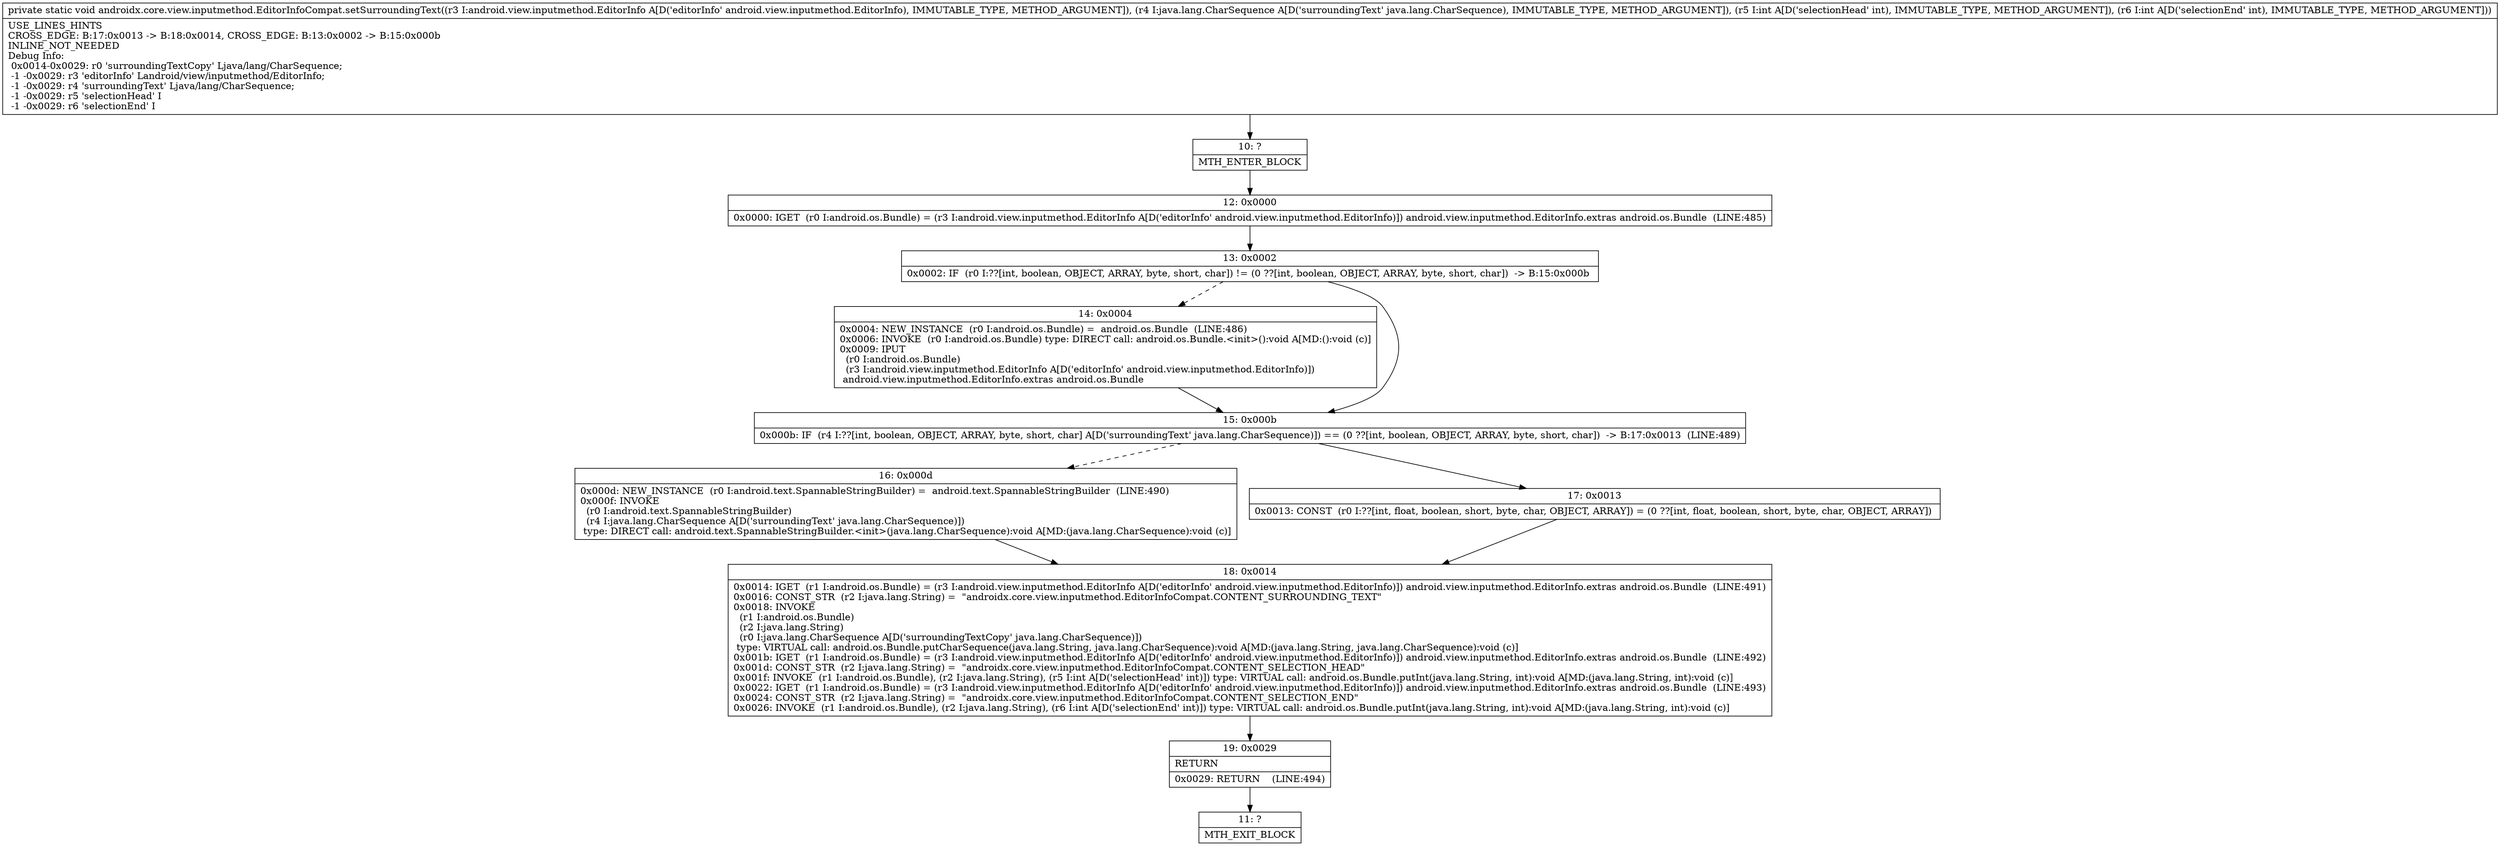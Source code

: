 digraph "CFG forandroidx.core.view.inputmethod.EditorInfoCompat.setSurroundingText(Landroid\/view\/inputmethod\/EditorInfo;Ljava\/lang\/CharSequence;II)V" {
Node_10 [shape=record,label="{10\:\ ?|MTH_ENTER_BLOCK\l}"];
Node_12 [shape=record,label="{12\:\ 0x0000|0x0000: IGET  (r0 I:android.os.Bundle) = (r3 I:android.view.inputmethod.EditorInfo A[D('editorInfo' android.view.inputmethod.EditorInfo)]) android.view.inputmethod.EditorInfo.extras android.os.Bundle  (LINE:485)\l}"];
Node_13 [shape=record,label="{13\:\ 0x0002|0x0002: IF  (r0 I:??[int, boolean, OBJECT, ARRAY, byte, short, char]) != (0 ??[int, boolean, OBJECT, ARRAY, byte, short, char])  \-\> B:15:0x000b \l}"];
Node_14 [shape=record,label="{14\:\ 0x0004|0x0004: NEW_INSTANCE  (r0 I:android.os.Bundle) =  android.os.Bundle  (LINE:486)\l0x0006: INVOKE  (r0 I:android.os.Bundle) type: DIRECT call: android.os.Bundle.\<init\>():void A[MD:():void (c)]\l0x0009: IPUT  \l  (r0 I:android.os.Bundle)\l  (r3 I:android.view.inputmethod.EditorInfo A[D('editorInfo' android.view.inputmethod.EditorInfo)])\l android.view.inputmethod.EditorInfo.extras android.os.Bundle \l}"];
Node_15 [shape=record,label="{15\:\ 0x000b|0x000b: IF  (r4 I:??[int, boolean, OBJECT, ARRAY, byte, short, char] A[D('surroundingText' java.lang.CharSequence)]) == (0 ??[int, boolean, OBJECT, ARRAY, byte, short, char])  \-\> B:17:0x0013  (LINE:489)\l}"];
Node_16 [shape=record,label="{16\:\ 0x000d|0x000d: NEW_INSTANCE  (r0 I:android.text.SpannableStringBuilder) =  android.text.SpannableStringBuilder  (LINE:490)\l0x000f: INVOKE  \l  (r0 I:android.text.SpannableStringBuilder)\l  (r4 I:java.lang.CharSequence A[D('surroundingText' java.lang.CharSequence)])\l type: DIRECT call: android.text.SpannableStringBuilder.\<init\>(java.lang.CharSequence):void A[MD:(java.lang.CharSequence):void (c)]\l}"];
Node_18 [shape=record,label="{18\:\ 0x0014|0x0014: IGET  (r1 I:android.os.Bundle) = (r3 I:android.view.inputmethod.EditorInfo A[D('editorInfo' android.view.inputmethod.EditorInfo)]) android.view.inputmethod.EditorInfo.extras android.os.Bundle  (LINE:491)\l0x0016: CONST_STR  (r2 I:java.lang.String) =  \"androidx.core.view.inputmethod.EditorInfoCompat.CONTENT_SURROUNDING_TEXT\" \l0x0018: INVOKE  \l  (r1 I:android.os.Bundle)\l  (r2 I:java.lang.String)\l  (r0 I:java.lang.CharSequence A[D('surroundingTextCopy' java.lang.CharSequence)])\l type: VIRTUAL call: android.os.Bundle.putCharSequence(java.lang.String, java.lang.CharSequence):void A[MD:(java.lang.String, java.lang.CharSequence):void (c)]\l0x001b: IGET  (r1 I:android.os.Bundle) = (r3 I:android.view.inputmethod.EditorInfo A[D('editorInfo' android.view.inputmethod.EditorInfo)]) android.view.inputmethod.EditorInfo.extras android.os.Bundle  (LINE:492)\l0x001d: CONST_STR  (r2 I:java.lang.String) =  \"androidx.core.view.inputmethod.EditorInfoCompat.CONTENT_SELECTION_HEAD\" \l0x001f: INVOKE  (r1 I:android.os.Bundle), (r2 I:java.lang.String), (r5 I:int A[D('selectionHead' int)]) type: VIRTUAL call: android.os.Bundle.putInt(java.lang.String, int):void A[MD:(java.lang.String, int):void (c)]\l0x0022: IGET  (r1 I:android.os.Bundle) = (r3 I:android.view.inputmethod.EditorInfo A[D('editorInfo' android.view.inputmethod.EditorInfo)]) android.view.inputmethod.EditorInfo.extras android.os.Bundle  (LINE:493)\l0x0024: CONST_STR  (r2 I:java.lang.String) =  \"androidx.core.view.inputmethod.EditorInfoCompat.CONTENT_SELECTION_END\" \l0x0026: INVOKE  (r1 I:android.os.Bundle), (r2 I:java.lang.String), (r6 I:int A[D('selectionEnd' int)]) type: VIRTUAL call: android.os.Bundle.putInt(java.lang.String, int):void A[MD:(java.lang.String, int):void (c)]\l}"];
Node_19 [shape=record,label="{19\:\ 0x0029|RETURN\l|0x0029: RETURN    (LINE:494)\l}"];
Node_11 [shape=record,label="{11\:\ ?|MTH_EXIT_BLOCK\l}"];
Node_17 [shape=record,label="{17\:\ 0x0013|0x0013: CONST  (r0 I:??[int, float, boolean, short, byte, char, OBJECT, ARRAY]) = (0 ??[int, float, boolean, short, byte, char, OBJECT, ARRAY]) \l}"];
MethodNode[shape=record,label="{private static void androidx.core.view.inputmethod.EditorInfoCompat.setSurroundingText((r3 I:android.view.inputmethod.EditorInfo A[D('editorInfo' android.view.inputmethod.EditorInfo), IMMUTABLE_TYPE, METHOD_ARGUMENT]), (r4 I:java.lang.CharSequence A[D('surroundingText' java.lang.CharSequence), IMMUTABLE_TYPE, METHOD_ARGUMENT]), (r5 I:int A[D('selectionHead' int), IMMUTABLE_TYPE, METHOD_ARGUMENT]), (r6 I:int A[D('selectionEnd' int), IMMUTABLE_TYPE, METHOD_ARGUMENT]))  | USE_LINES_HINTS\lCROSS_EDGE: B:17:0x0013 \-\> B:18:0x0014, CROSS_EDGE: B:13:0x0002 \-\> B:15:0x000b\lINLINE_NOT_NEEDED\lDebug Info:\l  0x0014\-0x0029: r0 'surroundingTextCopy' Ljava\/lang\/CharSequence;\l  \-1 \-0x0029: r3 'editorInfo' Landroid\/view\/inputmethod\/EditorInfo;\l  \-1 \-0x0029: r4 'surroundingText' Ljava\/lang\/CharSequence;\l  \-1 \-0x0029: r5 'selectionHead' I\l  \-1 \-0x0029: r6 'selectionEnd' I\l}"];
MethodNode -> Node_10;Node_10 -> Node_12;
Node_12 -> Node_13;
Node_13 -> Node_14[style=dashed];
Node_13 -> Node_15;
Node_14 -> Node_15;
Node_15 -> Node_16[style=dashed];
Node_15 -> Node_17;
Node_16 -> Node_18;
Node_18 -> Node_19;
Node_19 -> Node_11;
Node_17 -> Node_18;
}

